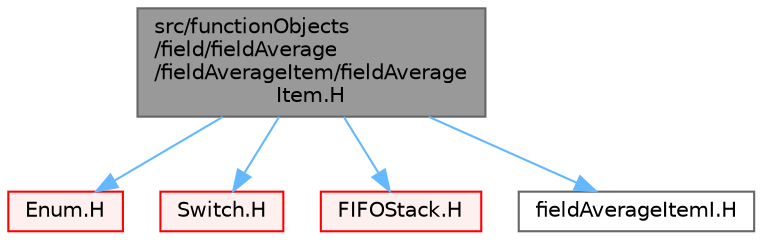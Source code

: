 digraph "src/functionObjects/field/fieldAverage/fieldAverageItem/fieldAverageItem.H"
{
 // LATEX_PDF_SIZE
  bgcolor="transparent";
  edge [fontname=Helvetica,fontsize=10,labelfontname=Helvetica,labelfontsize=10];
  node [fontname=Helvetica,fontsize=10,shape=box,height=0.2,width=0.4];
  Node1 [id="Node000001",label="src/functionObjects\l/field/fieldAverage\l/fieldAverageItem/fieldAverage\lItem.H",height=0.2,width=0.4,color="gray40", fillcolor="grey60", style="filled", fontcolor="black",tooltip=" "];
  Node1 -> Node2 [id="edge1_Node000001_Node000002",color="steelblue1",style="solid",tooltip=" "];
  Node2 [id="Node000002",label="Enum.H",height=0.2,width=0.4,color="red", fillcolor="#FFF0F0", style="filled",URL="$Enum_8H.html",tooltip=" "];
  Node1 -> Node104 [id="edge2_Node000001_Node000104",color="steelblue1",style="solid",tooltip=" "];
  Node104 [id="Node000104",label="Switch.H",height=0.2,width=0.4,color="red", fillcolor="#FFF0F0", style="filled",URL="$Switch_8H.html",tooltip=" "];
  Node1 -> Node105 [id="edge3_Node000001_Node000105",color="steelblue1",style="solid",tooltip=" "];
  Node105 [id="Node000105",label="FIFOStack.H",height=0.2,width=0.4,color="red", fillcolor="#FFF0F0", style="filled",URL="$FIFOStack_8H.html",tooltip=" "];
  Node1 -> Node106 [id="edge4_Node000001_Node000106",color="steelblue1",style="solid",tooltip=" "];
  Node106 [id="Node000106",label="fieldAverageItemI.H",height=0.2,width=0.4,color="grey40", fillcolor="white", style="filled",URL="$fieldAverageItemI_8H.html",tooltip=" "];
}
